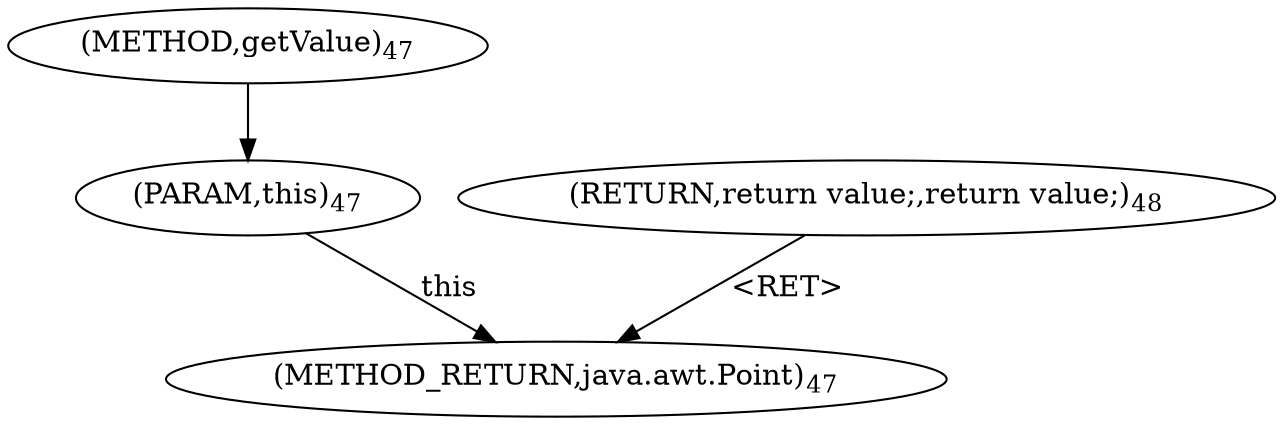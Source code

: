 digraph "getValue" {  
"144" [label = <(METHOD,getValue)<SUB>47</SUB>> ]
"153" [label = <(METHOD_RETURN,java.awt.Point)<SUB>47</SUB>> ]
"145" [label = <(PARAM,this)<SUB>47</SUB>> ]
"147" [label = <(RETURN,return value;,return value;)<SUB>48</SUB>> ]
  "147" -> "153"  [ label = "&lt;RET&gt;"] 
  "145" -> "153"  [ label = "this"] 
  "144" -> "145" 
}
